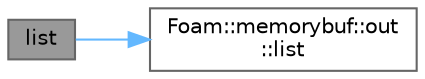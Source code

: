 digraph "list"
{
 // LATEX_PDF_SIZE
  bgcolor="transparent";
  edge [fontname=Helvetica,fontsize=10,labelfontname=Helvetica,labelfontsize=10];
  node [fontname=Helvetica,fontsize=10,shape=box,height=0.2,width=0.4];
  rankdir="LR";
  Node1 [id="Node000001",label="list",height=0.2,width=0.4,color="gray40", fillcolor="grey60", style="filled", fontcolor="black",tooltip=" "];
  Node1 -> Node2 [id="edge1_Node000001_Node000002",color="steelblue1",style="solid",tooltip=" "];
  Node2 [id="Node000002",label="Foam::memorybuf::out\l::list",height=0.2,width=0.4,color="grey40", fillcolor="white", style="filled",URL="$classFoam_1_1memorybuf_1_1out.html#a3a788db8e00f5fe10ccf7a902c42d62e",tooltip=" "];
}
